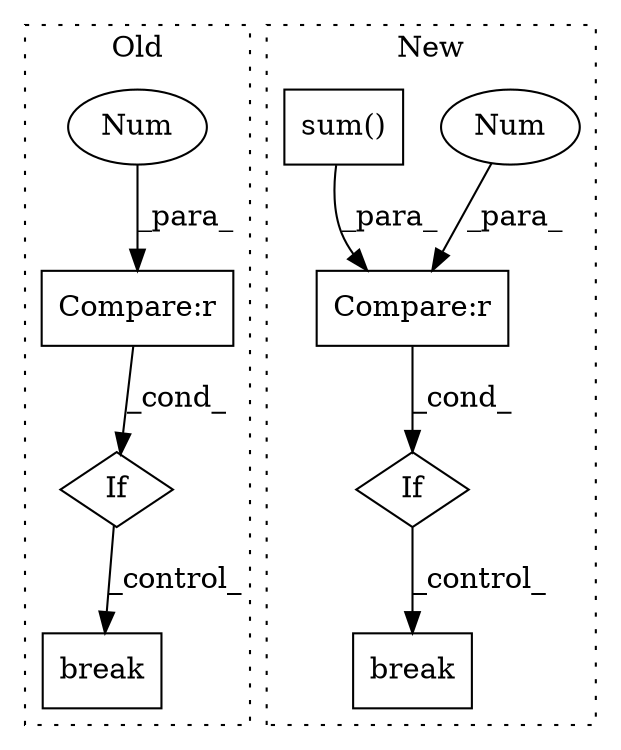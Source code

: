digraph G {
subgraph cluster0 {
1 [label="break" a="94" s="4386" l="5" shape="box"];
3 [label="If" a="96" s="4295" l="3" shape="diamond"];
6 [label="Compare:r" a="40" s="4298" l="14" shape="box"];
7 [label="Num" a="76" s="4311" l="1" shape="ellipse"];
label = "Old";
style="dotted";
}
subgraph cluster1 {
2 [label="break" a="94" s="2754" l="5" shape="box"];
4 [label="If" a="96" s="2719" l="3" shape="diamond"];
5 [label="Compare:r" a="40" s="2722" l="14" shape="box"];
8 [label="Num" a="76" s="2735" l="1" shape="ellipse"];
9 [label="sum()" a="75" s="2722" l="10" shape="box"];
label = "New";
style="dotted";
}
3 -> 1 [label="_control_"];
4 -> 2 [label="_control_"];
5 -> 4 [label="_cond_"];
6 -> 3 [label="_cond_"];
7 -> 6 [label="_para_"];
8 -> 5 [label="_para_"];
9 -> 5 [label="_para_"];
}